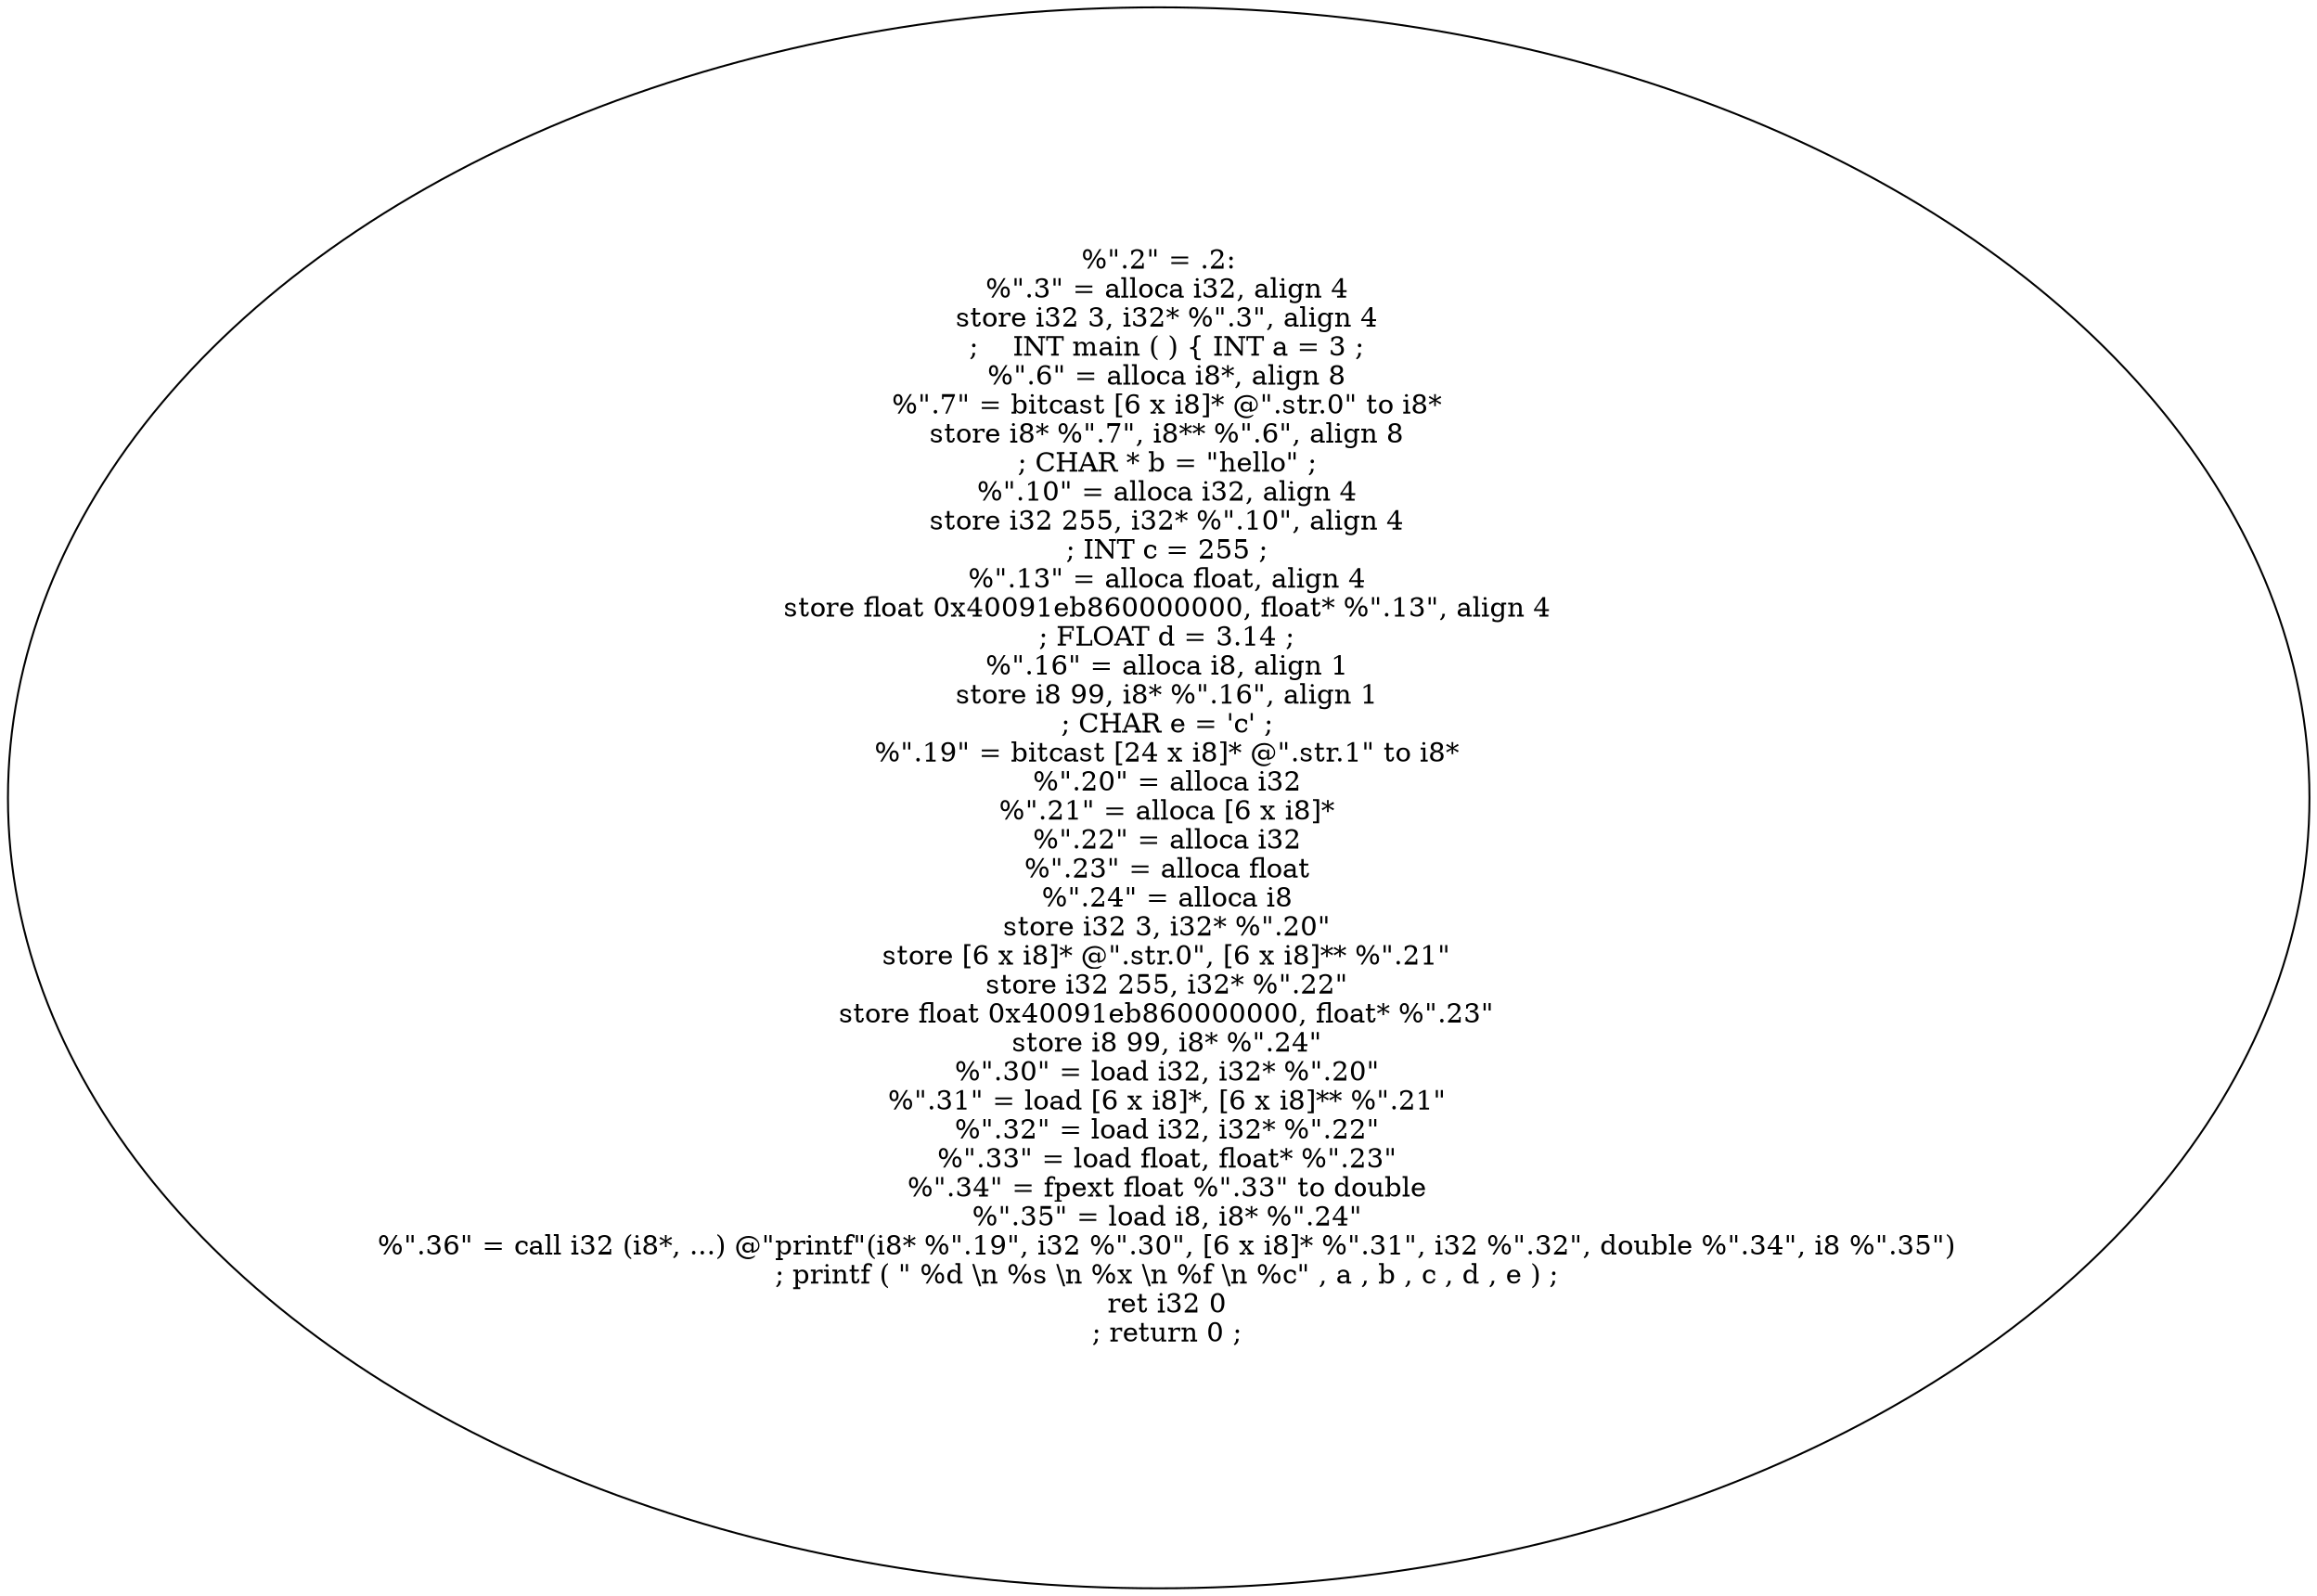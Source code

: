 digraph AST {
  "131770531747904" [label="%\".2\" = .2:
  %\".3\" = alloca i32, align 4
  store i32 3, i32* %\".3\", align 4
  ;    INT main ( ) { INT a = 3 ;
  %\".6\" = alloca i8*, align 8
  %\".7\" = bitcast [6 x i8]* @\".str.0\" to i8*
  store i8* %\".7\", i8** %\".6\", align 8
  ; CHAR * b = \"hello\" ;
  %\".10\" = alloca i32, align 4
  store i32 255, i32* %\".10\", align 4
  ; INT c = 255 ;
  %\".13\" = alloca float, align 4
  store float 0x40091eb860000000, float* %\".13\", align 4
  ; FLOAT d = 3.14 ;
  %\".16\" = alloca i8, align 1
  store i8 99, i8* %\".16\", align 1
  ; CHAR e = 'c' ;
  %\".19\" = bitcast [24 x i8]* @\".str.1\" to i8*
  %\".20\" = alloca i32
  %\".21\" = alloca [6 x i8]*
  %\".22\" = alloca i32
  %\".23\" = alloca float
  %\".24\" = alloca i8
  store i32 3, i32* %\".20\"
  store [6 x i8]* @\".str.0\", [6 x i8]** %\".21\"
  store i32 255, i32* %\".22\"
  store float 0x40091eb860000000, float* %\".23\"
  store i8 99, i8* %\".24\"
  %\".30\" = load i32, i32* %\".20\"
  %\".31\" = load [6 x i8]*, [6 x i8]** %\".21\"
  %\".32\" = load i32, i32* %\".22\"
  %\".33\" = load float, float* %\".23\"
  %\".34\" = fpext float %\".33\" to double
  %\".35\" = load i8, i8* %\".24\"
  %\".36\" = call i32 (i8*, ...) @\"printf\"(i8* %\".19\", i32 %\".30\", [6 x i8]* %\".31\", i32 %\".32\", double %\".34\", i8 %\".35\")
  ; printf ( \" %d \\n %s \\n %x \\n %f \\n %c\" , a , b , c , d , e ) ;
  ret i32 0
  ; return 0 ;"];
}

